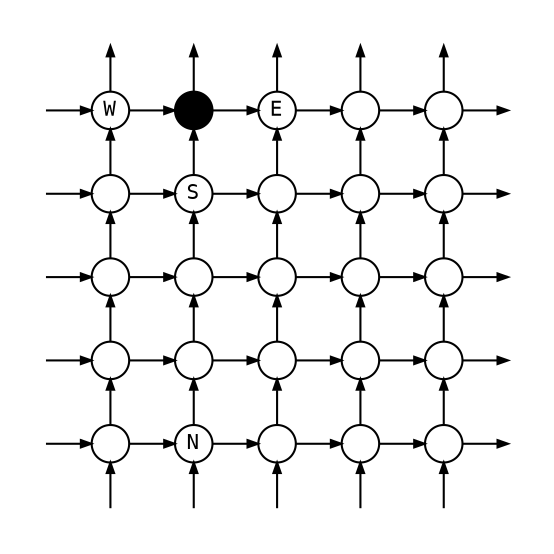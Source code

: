 digraph {
  node [shape=circle][label=" "][fontsize=10][fontname="monospace"]
       [fixedsize=true][height=0.25][width=0.25]
  edge [arrowsize=0.5]
  nodesep=0.3
  ranksep=0.3
  rankdir=BT
   
  subgraph {
    node[style=invisible]
    rank = same; a1; a2; a3; a4; a5; a6; a7;
  }

  subgraph {
    rank = same;
    b1[style=invisible]; b2; b3[label="N"]; b4; b5; b6; b7[style=invisible];
  }

  subgraph {
    rank = same;
    c1[style=invisible]; c2; c3; c4; c5; c6; c7[style=invisible];
  }
 
  subgraph {
    rank = same;
    d1[style=invisible]; d2; d3; d4; d5; d6; d7[style=invisible];
  }

  subgraph {
    rank = same;
    e1[style=invisible]; e2; e3[label="S"]; e4; e5; e6; e7[style=invisible];
  }
  
  subgraph {
    rank = same;
    f1[style=invisible];
    f2[label="W"];
    f3[style=filled][fillcolor="black"];
    f4[label="E"];
    f5;
    f6;
    f7[style=invisible];
  }

  subgraph {
    node[style = invisible]
    rank = same; g1; g2; g3; g4; g5; g6; g7;
  }

  a1 -> a2 [style=invis]
  a2 -> a3 [style=invis]
  a3 -> a4 [style=invis]
  a4 -> a5 [style=invis]
  a5 -> a6 [style=invis]
  a6 -> a7 [style=invis]
  
  a1 -> b1 [style=invis]
  b1 -> b2
  b2 -> b3
  b3 -> b4
  b4 -> b5
  b5 -> b6
  b6 -> b7

  b1 -> c1 [style=invis]
  c1 -> c2
  c2 -> c3
  c3 -> c4
  c4 -> c5
  c5 -> c6
  c6 -> c7

  c1 -> d1 [style=invis]
  d1 -> d2
  d2 -> d3
  d3 -> d4
  d4 -> d5
  d5 -> d6
  d6 -> d7

  d1 -> e1 [style=invis]
  e1 -> e2
  e2 -> e3
  e3 -> e4
  e4 -> e5
  e5 -> e6
  e6 -> e7

  e1 -> f1 [style=invis]
  f1 -> f2
  f2 -> f3 
  f3 -> f4
  f4 -> f5
  f5 -> f6
  f6 -> f7

  f1 -> g1 [style=invis]
  g1 -> g2 [style=invis]
  g2 -> g3 [style=invis]
  g3 -> g4 [style=invis]
  g4 -> g5 [style=invis]
  g5 -> g6 [style=invis]
  g6 -> g7 [style=invis]

  a2 -> b2
  b2 -> c2
  c2 -> d2
  d2 -> e2
  e2 -> f2
  f2 -> g2

  a3 -> b3
  b3 -> c3
  c3 -> d3
  d3 -> e3
  e3 -> f3
  f3 -> g3

  a4 -> b4
  b4 -> c4
  c4 -> d4
  d4 -> e4
  e4 -> f4
  f4 -> g4

  a5 -> b5
  b5 -> c5
  c5 -> d5
  d5 -> e5
  e5 -> f5
  f5 -> g5

  a6 -> b6
  b6 -> c6
  c6 -> d6
  d6 -> e6
  e6 -> f6
  f6 -> g6

  a7 -> b7 [style=invis]
  b7 -> c7 [style=invis]
  c7 -> d7 [style=invis]
  d7 -> e7 [style=invis]
  e7 -> f7 [style=invis]
  f7 -> g7 [style=invis]

}

